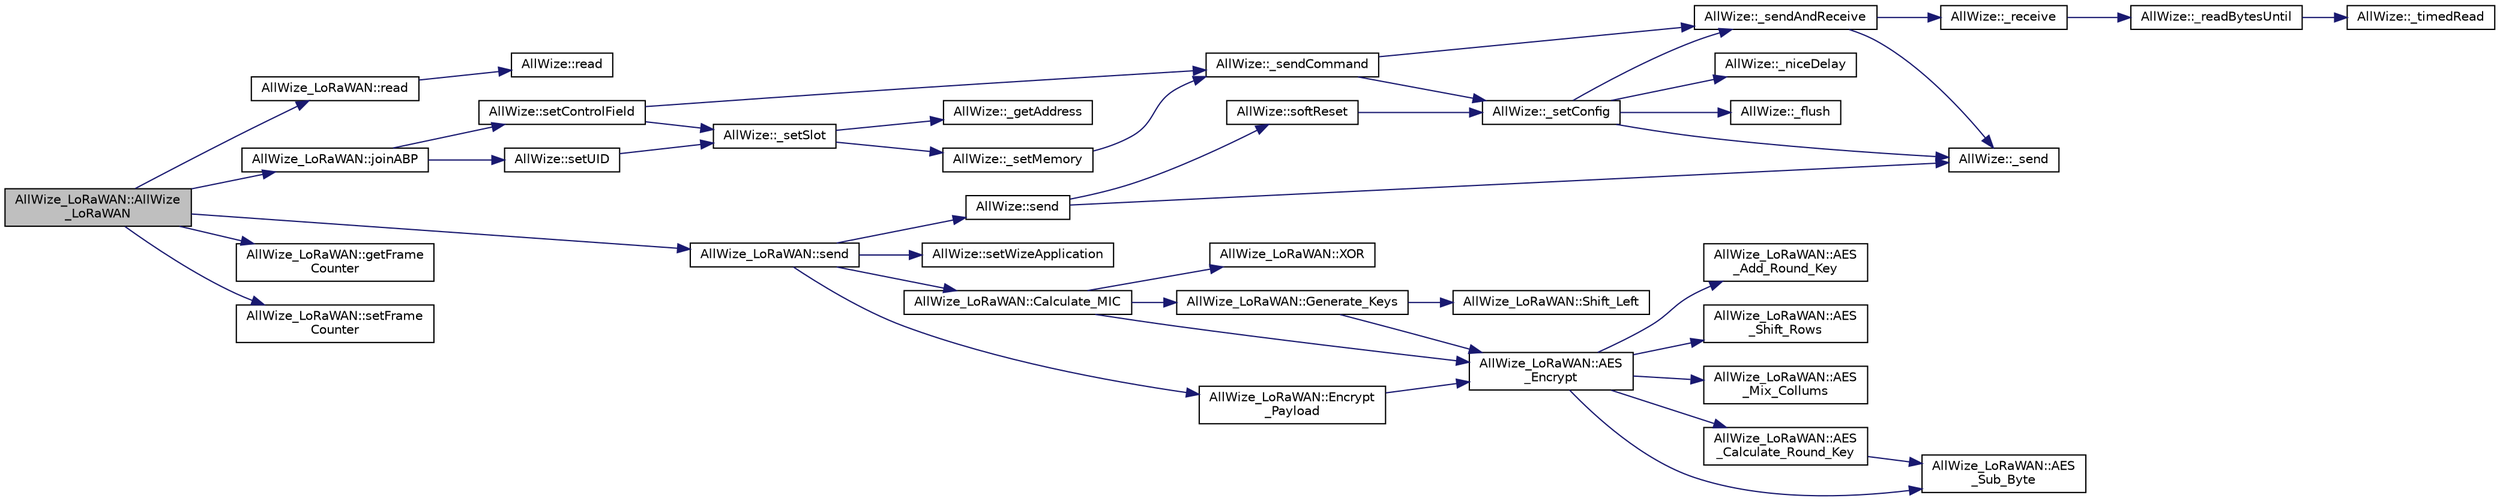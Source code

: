 digraph "AllWize_LoRaWAN::AllWize_LoRaWAN"
{
  edge [fontname="Helvetica",fontsize="10",labelfontname="Helvetica",labelfontsize="10"];
  node [fontname="Helvetica",fontsize="10",shape=record];
  rankdir="LR";
  Node4 [label="AllWize_LoRaWAN::AllWize\l_LoRaWAN",height=0.2,width=0.4,color="black", fillcolor="grey75", style="filled", fontcolor="black"];
  Node4 -> Node5 [color="midnightblue",fontsize="10",style="solid",fontname="Helvetica"];
  Node5 [label="AllWize_LoRaWAN::read",height=0.2,width=0.4,color="black", fillcolor="white", style="filled",URL="$classAllWize__LoRaWAN.html#aa4c26ec51ccaac634ffbc5363f811469",tooltip="Returns latest received message (rebuilds LoRaWan header if necessary) "];
  Node5 -> Node6 [color="midnightblue",fontsize="10",style="solid",fontname="Helvetica"];
  Node6 [label="AllWize::read",height=0.2,width=0.4,color="black", fillcolor="white", style="filled",URL="$classAllWize.html#a241b1e78848ba29d8ed34a1747531f84",tooltip="Returns latest received message. "];
  Node4 -> Node7 [color="midnightblue",fontsize="10",style="solid",fontname="Helvetica"];
  Node7 [label="AllWize_LoRaWAN::joinABP",height=0.2,width=0.4,color="black", fillcolor="white", style="filled",URL="$classAllWize__LoRaWAN.html#a744997b05e64e223306d6a4b737d5d18",tooltip="Stores the application and network keys for ABP activation. "];
  Node7 -> Node8 [color="midnightblue",fontsize="10",style="solid",fontname="Helvetica"];
  Node8 [label="AllWize::setControlField",height=0.2,width=0.4,color="black", fillcolor="white", style="filled",URL="$classAllWize.html#aedb6eec9766105625527f4895dffb8f3",tooltip="Sets the control field value. "];
  Node8 -> Node9 [color="midnightblue",fontsize="10",style="solid",fontname="Helvetica"];
  Node9 [label="AllWize::_setSlot",height=0.2,width=0.4,color="black", fillcolor="white", style="filled",URL="$classAllWize.html#a594ee81885697cfe4dde313e2d3f6731",tooltip="Sets non-volatile memory contents starting from given address. "];
  Node9 -> Node10 [color="midnightblue",fontsize="10",style="solid",fontname="Helvetica"];
  Node10 [label="AllWize::_getAddress",height=0.2,width=0.4,color="black", fillcolor="white", style="filled",URL="$classAllWize.html#a15521b383a1cf20ac9e7adf6bc90b792",tooltip="Return the physical memory address for the given slot. "];
  Node9 -> Node11 [color="midnightblue",fontsize="10",style="solid",fontname="Helvetica"];
  Node11 [label="AllWize::_setMemory",height=0.2,width=0.4,color="black", fillcolor="white", style="filled",URL="$classAllWize.html#a1ea5bba23570f50e5326108f31c00050",tooltip="Sets non-volatile memory contents starting from given address. "];
  Node11 -> Node12 [color="midnightblue",fontsize="10",style="solid",fontname="Helvetica"];
  Node12 [label="AllWize::_sendCommand",height=0.2,width=0.4,color="black", fillcolor="white", style="filled",URL="$classAllWize.html#aa396ffb4a719730440575425c981adef",tooltip="Sends a command with the given data. "];
  Node12 -> Node13 [color="midnightblue",fontsize="10",style="solid",fontname="Helvetica"];
  Node13 [label="AllWize::_setConfig",height=0.2,width=0.4,color="black", fillcolor="white", style="filled",URL="$classAllWize.html#a493af0599b973f713192b175000264e6",tooltip="Sets or unsets config mode. "];
  Node13 -> Node14 [color="midnightblue",fontsize="10",style="solid",fontname="Helvetica"];
  Node14 [label="AllWize::_flush",height=0.2,width=0.4,color="black", fillcolor="white", style="filled",URL="$classAllWize.html#ace21941ce1a1174ef567c1a269ebf551",tooltip="Flushes the serial line to the module. "];
  Node13 -> Node15 [color="midnightblue",fontsize="10",style="solid",fontname="Helvetica"];
  Node15 [label="AllWize::_sendAndReceive",height=0.2,width=0.4,color="black", fillcolor="white", style="filled",URL="$classAllWize.html#af4c575f742b3c2a837058846b83fbfe1",tooltip="Sends a binary buffer and waits for response. Returns the number of bytes received and stored in the ..."];
  Node15 -> Node16 [color="midnightblue",fontsize="10",style="solid",fontname="Helvetica"];
  Node16 [label="AllWize::_send",height=0.2,width=0.4,color="black", fillcolor="white", style="filled",URL="$classAllWize.html#ac194cac5fd63b864ef567fb7a51a2ac9",tooltip="Sends a binary buffer to the module UART. Returns the number of bytes actually sent. "];
  Node15 -> Node17 [color="midnightblue",fontsize="10",style="solid",fontname="Helvetica"];
  Node17 [label="AllWize::_receive",height=0.2,width=0.4,color="black", fillcolor="white", style="filled",URL="$classAllWize.html#a197c8bd0c47789acefd4e360ca697feb",tooltip="Listens to incoming data from the module until timeout or END_OF_RESPONSE. "];
  Node17 -> Node18 [color="midnightblue",fontsize="10",style="solid",fontname="Helvetica"];
  Node18 [label="AllWize::_readBytesUntil",height=0.2,width=0.4,color="black", fillcolor="white", style="filled",URL="$classAllWize.html#a3cdbc480293b0e3c24107c549b485d5c",tooltip="Reads the stream buffer up to a certain char or times out. "];
  Node18 -> Node19 [color="midnightblue",fontsize="10",style="solid",fontname="Helvetica"];
  Node19 [label="AllWize::_timedRead",height=0.2,width=0.4,color="black", fillcolor="white", style="filled",URL="$classAllWize.html#ac33ba05cebc3de22babb477922a07eaf",tooltip="Reads a byte from the stream with a timeout. "];
  Node13 -> Node16 [color="midnightblue",fontsize="10",style="solid",fontname="Helvetica"];
  Node13 -> Node20 [color="midnightblue",fontsize="10",style="solid",fontname="Helvetica"];
  Node20 [label="AllWize::_niceDelay",height=0.2,width=0.4,color="black", fillcolor="white", style="filled",URL="$classAllWize.html#afeed45d2a47e184092d6dcd64c22fb72",tooltip="Does a non-blocking delay. "];
  Node12 -> Node15 [color="midnightblue",fontsize="10",style="solid",fontname="Helvetica"];
  Node8 -> Node12 [color="midnightblue",fontsize="10",style="solid",fontname="Helvetica"];
  Node7 -> Node21 [color="midnightblue",fontsize="10",style="solid",fontname="Helvetica"];
  Node21 [label="AllWize::setUID",height=0.2,width=0.4,color="black", fillcolor="white", style="filled",URL="$classAllWize.html#a085442c11746e6a49eedf5d600636bae",tooltip="Saved the UID into the module memory. "];
  Node21 -> Node9 [color="midnightblue",fontsize="10",style="solid",fontname="Helvetica"];
  Node4 -> Node22 [color="midnightblue",fontsize="10",style="solid",fontname="Helvetica"];
  Node22 [label="AllWize_LoRaWAN::send",height=0.2,width=0.4,color="black", fillcolor="white", style="filled",URL="$classAllWize__LoRaWAN.html#a99faabcc5e67ed0a2dfde556f9025fcd",tooltip="Function to assemble and send a LoRaWAN package. "];
  Node22 -> Node23 [color="midnightblue",fontsize="10",style="solid",fontname="Helvetica"];
  Node23 [label="AllWize_LoRaWAN::Encrypt\l_Payload",height=0.2,width=0.4,color="black", fillcolor="white", style="filled",URL="$classAllWize__LoRaWAN.html#a3adabc5a14b21bcce2f5a1695c001c09",tooltip="Function used to encrypt and decrypt the data in a LoRaWAN data packet. "];
  Node23 -> Node24 [color="midnightblue",fontsize="10",style="solid",fontname="Helvetica"];
  Node24 [label="AllWize_LoRaWAN::AES\l_Encrypt",height=0.2,width=0.4,color="black", fillcolor="white", style="filled",URL="$classAllWize__LoRaWAN.html#a9cf5e5bd060587e005fb354f9e6fb4ff",tooltip="Function used to perform AES encryption. "];
  Node24 -> Node25 [color="midnightblue",fontsize="10",style="solid",fontname="Helvetica"];
  Node25 [label="AllWize_LoRaWAN::AES\l_Add_Round_Key",height=0.2,width=0.4,color="black", fillcolor="white", style="filled",URL="$classAllWize__LoRaWAN.html#a338d2b8f314e587263df7b4a7cd1fb83",tooltip="Function performs AES AddRoundKey step. "];
  Node24 -> Node26 [color="midnightblue",fontsize="10",style="solid",fontname="Helvetica"];
  Node26 [label="AllWize_LoRaWAN::AES\l_Sub_Byte",height=0.2,width=0.4,color="black", fillcolor="white", style="filled",URL="$classAllWize__LoRaWAN.html#a4afa982885b7f18d3dc20d8300e4e087",tooltip="Function performs AES SubBytes step. "];
  Node24 -> Node27 [color="midnightblue",fontsize="10",style="solid",fontname="Helvetica"];
  Node27 [label="AllWize_LoRaWAN::AES\l_Shift_Rows",height=0.2,width=0.4,color="black", fillcolor="white", style="filled",URL="$classAllWize__LoRaWAN.html#af5d768c31efeac524a38a7e3bd2ade3b",tooltip="Function performs AES ShiftRows step. "];
  Node24 -> Node28 [color="midnightblue",fontsize="10",style="solid",fontname="Helvetica"];
  Node28 [label="AllWize_LoRaWAN::AES\l_Mix_Collums",height=0.2,width=0.4,color="black", fillcolor="white", style="filled",URL="$classAllWize__LoRaWAN.html#a99a7a8a5c50d97f6f40cb605a843e4e9",tooltip="Function performs AES MixColumns step. "];
  Node24 -> Node29 [color="midnightblue",fontsize="10",style="solid",fontname="Helvetica"];
  Node29 [label="AllWize_LoRaWAN::AES\l_Calculate_Round_Key",height=0.2,width=0.4,color="black", fillcolor="white", style="filled",URL="$classAllWize__LoRaWAN.html#afc39ab3fa103899879850933c0ccc5b7",tooltip="Function performs AES Round Key Calculation. "];
  Node29 -> Node26 [color="midnightblue",fontsize="10",style="solid",fontname="Helvetica"];
  Node22 -> Node30 [color="midnightblue",fontsize="10",style="solid",fontname="Helvetica"];
  Node30 [label="AllWize_LoRaWAN::Calculate_MIC",height=0.2,width=0.4,color="black", fillcolor="white", style="filled",URL="$classAllWize__LoRaWAN.html#affeceb3ef34459a595360cb528e6d7d4",tooltip="Function used to calculate the validity of data messages. "];
  Node30 -> Node31 [color="midnightblue",fontsize="10",style="solid",fontname="Helvetica"];
  Node31 [label="AllWize_LoRaWAN::Generate_Keys",height=0.2,width=0.4,color="black", fillcolor="white", style="filled",URL="$classAllWize__LoRaWAN.html#a3d18b784845fe2e172baa89b60b4b65f",tooltip="Function used to generate keys for the MIC calculation. "];
  Node31 -> Node24 [color="midnightblue",fontsize="10",style="solid",fontname="Helvetica"];
  Node31 -> Node32 [color="midnightblue",fontsize="10",style="solid",fontname="Helvetica"];
  Node32 [label="AllWize_LoRaWAN::Shift_Left",height=0.2,width=0.4,color="black", fillcolor="white", style="filled",URL="$classAllWize__LoRaWAN.html#a4715016ddbeb6c512822110b9832274e",tooltip="Round-shifts data to the left. "];
  Node30 -> Node24 [color="midnightblue",fontsize="10",style="solid",fontname="Helvetica"];
  Node30 -> Node33 [color="midnightblue",fontsize="10",style="solid",fontname="Helvetica"];
  Node33 [label="AllWize_LoRaWAN::XOR",height=0.2,width=0.4,color="black", fillcolor="white", style="filled",URL="$classAllWize__LoRaWAN.html#ae7c7f0f2e16638bea237f7f167276cab",tooltip="Function to XOR two character arrays. "];
  Node22 -> Node34 [color="midnightblue",fontsize="10",style="solid",fontname="Helvetica"];
  Node34 [label="AllWize::setWizeApplication",height=0.2,width=0.4,color="black", fillcolor="white", style="filled",URL="$classAllWize.html#a940670a47f30ab7971f8fdec8e68400b",tooltip="Sets the wize applicaton field in the transpoprt layer. "];
  Node22 -> Node35 [color="midnightblue",fontsize="10",style="solid",fontname="Helvetica"];
  Node35 [label="AllWize::send",height=0.2,width=0.4,color="black", fillcolor="white", style="filled",URL="$classAllWize.html#aa2841d5e0db15785559d4bb474b76f1d",tooltip="Sends a byte array. "];
  Node35 -> Node36 [color="midnightblue",fontsize="10",style="solid",fontname="Helvetica"];
  Node36 [label="AllWize::softReset",height=0.2,width=0.4,color="black", fillcolor="white", style="filled",URL="$classAllWize.html#aa22cb94ed64656f3ba3aef64c566e708",tooltip="Cleans the RX/TX line. "];
  Node36 -> Node13 [color="midnightblue",fontsize="10",style="solid",fontname="Helvetica"];
  Node35 -> Node16 [color="midnightblue",fontsize="10",style="solid",fontname="Helvetica"];
  Node4 -> Node37 [color="midnightblue",fontsize="10",style="solid",fontname="Helvetica"];
  Node37 [label="AllWize_LoRaWAN::getFrame\lCounter",height=0.2,width=0.4,color="black", fillcolor="white", style="filled",URL="$classAllWize__LoRaWAN.html#a3e45b531b7a4ebeb6b85572939e28a05"];
  Node4 -> Node38 [color="midnightblue",fontsize="10",style="solid",fontname="Helvetica"];
  Node38 [label="AllWize_LoRaWAN::setFrame\lCounter",height=0.2,width=0.4,color="black", fillcolor="white", style="filled",URL="$classAllWize__LoRaWAN.html#aa757c3b1654a4280b5d88930970875fe"];
}

